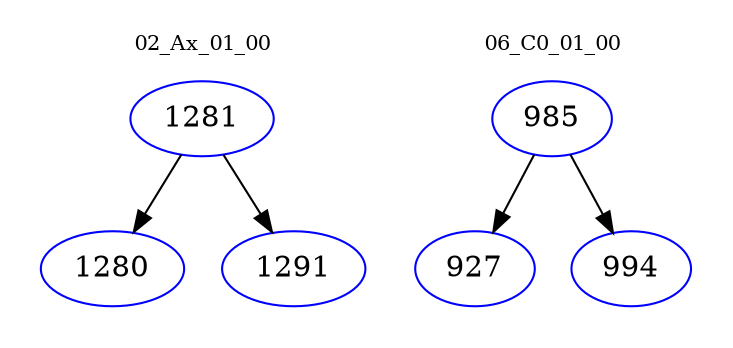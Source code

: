 digraph{
subgraph cluster_0 {
color = white
label = "02_Ax_01_00";
fontsize=10;
T0_1281 [label="1281", color="blue"]
T0_1281 -> T0_1280 [color="black"]
T0_1280 [label="1280", color="blue"]
T0_1281 -> T0_1291 [color="black"]
T0_1291 [label="1291", color="blue"]
}
subgraph cluster_1 {
color = white
label = "06_C0_01_00";
fontsize=10;
T1_985 [label="985", color="blue"]
T1_985 -> T1_927 [color="black"]
T1_927 [label="927", color="blue"]
T1_985 -> T1_994 [color="black"]
T1_994 [label="994", color="blue"]
}
}
